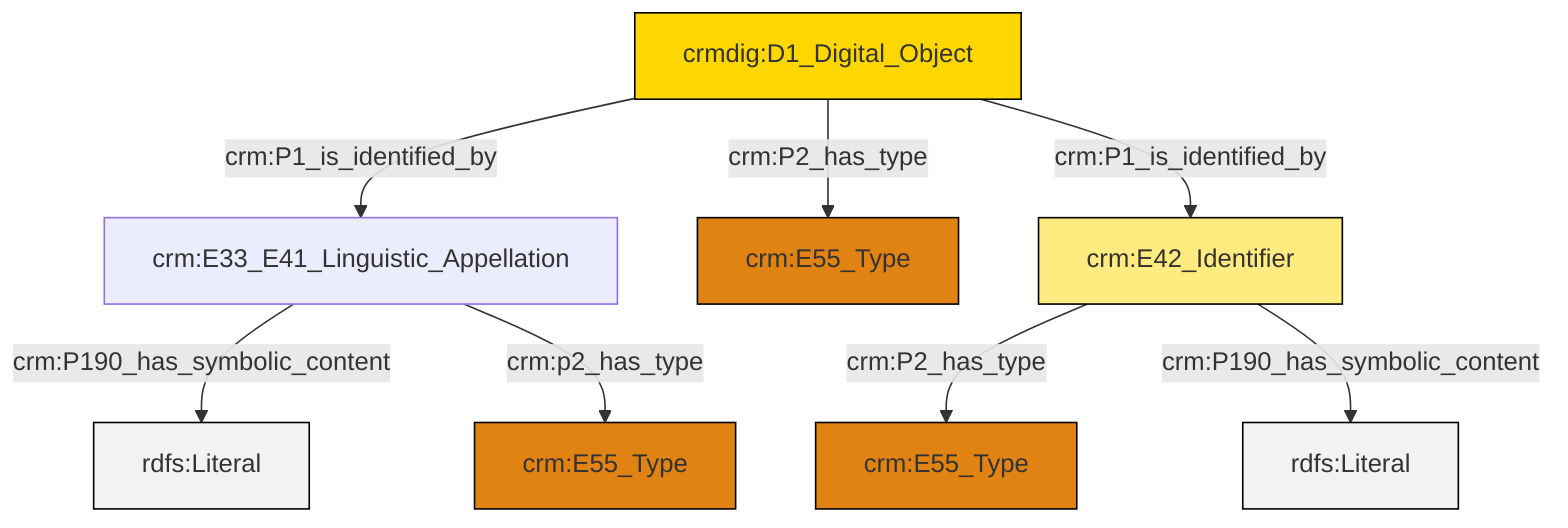 graph TD
classDef Literal fill:#f2f2f2,stroke:#000000;
classDef CRM_Entity fill:#FFFFFF,stroke:#000000;
classDef Temporal_Entity fill:#00C9E6, stroke:#000000;
classDef Type fill:#E18312, stroke:#000000;
classDef Time-Span fill:#2C9C91, stroke:#000000;
classDef Appellation fill:#FFEB7F, stroke:#000000;
classDef Place fill:#008836, stroke:#000000;
classDef Persistent_Item fill:#B266B2, stroke:#000000;
classDef Conceptual_Object fill:#FFD700, stroke:#000000;
classDef Physical_Thing fill:#D2B48C, stroke:#000000;
classDef Actor fill:#f58aad, stroke:#000000;
classDef PC_Classes fill:#4ce600, stroke:#000000;
classDef Multi fill:#cccccc,stroke:#000000;

2["crmdig:D1_Digital_Object"]:::Conceptual_Object -->|crm:P2_has_type| 3["crm:E55_Type"]:::Type
9["crm:E42_Identifier"]:::Appellation -->|crm:P2_has_type| 5["crm:E55_Type"]:::Type
2["crmdig:D1_Digital_Object"]:::Conceptual_Object -->|crm:P1_is_identified_by| 0["crm:E33_E41_Linguistic_Appellation"]:::Default
0["crm:E33_E41_Linguistic_Appellation"]:::Default -->|crm:P190_has_symbolic_content| 12[rdfs:Literal]:::Literal
2["crmdig:D1_Digital_Object"]:::Conceptual_Object -->|crm:P1_is_identified_by| 9["crm:E42_Identifier"]:::Appellation
0["crm:E33_E41_Linguistic_Appellation"]:::Default -->|crm:p2_has_type| 7["crm:E55_Type"]:::Type
9["crm:E42_Identifier"]:::Appellation -->|crm:P190_has_symbolic_content| 14[rdfs:Literal]:::Literal